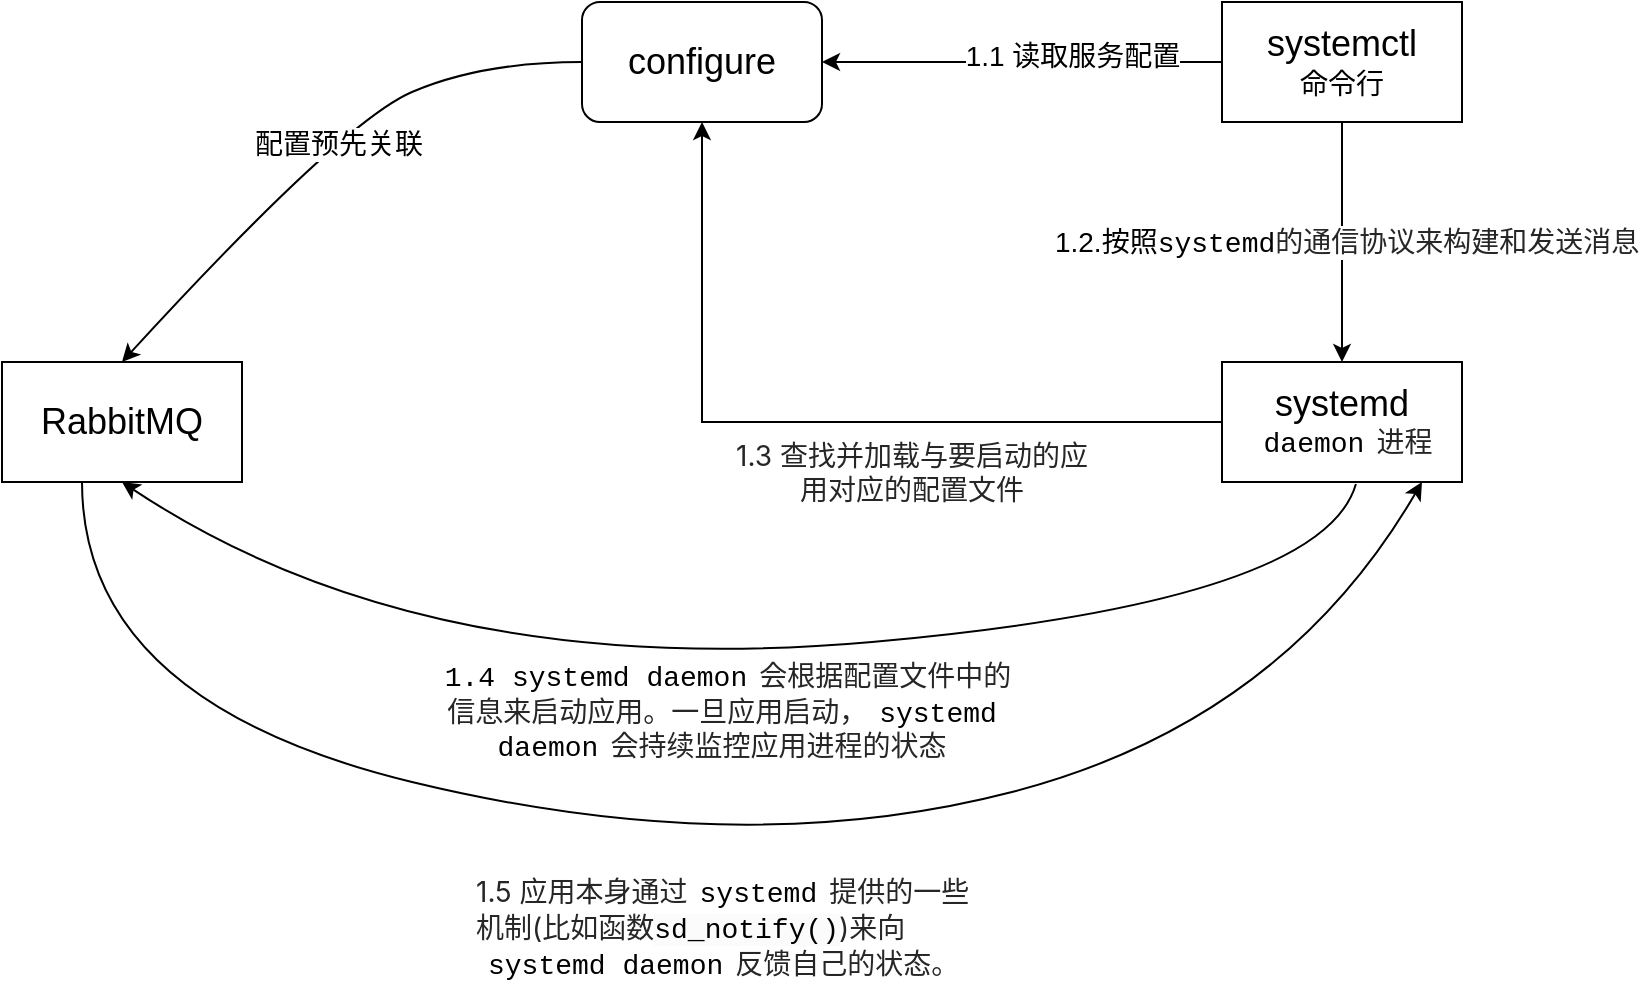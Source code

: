 <mxfile version="26.0.6">
  <diagram name="第 1 页" id="HoKP_vbM25ogzjFkeZG_">
    <mxGraphModel dx="2069" dy="769" grid="1" gridSize="10" guides="1" tooltips="1" connect="1" arrows="1" fold="1" page="1" pageScale="1" pageWidth="827" pageHeight="1169" math="0" shadow="0">
      <root>
        <mxCell id="0" />
        <mxCell id="1" parent="0" />
        <mxCell id="fNBpvGHN1iZ3Em6MJ2G6-1" value="&lt;font style=&quot;font-size: 18px;&quot;&gt;systemctl&lt;/font&gt;&lt;div&gt;&lt;font style=&quot;font-size: 14px;&quot;&gt;命令行&lt;/font&gt;&lt;/div&gt;" style="rounded=0;whiteSpace=wrap;html=1;" parent="1" vertex="1">
          <mxGeometry x="283" y="110" width="120" height="60" as="geometry" />
        </mxCell>
        <mxCell id="fNBpvGHN1iZ3Em6MJ2G6-2" value="&lt;font style=&quot;font-size: 18px;&quot;&gt;systemd&lt;/font&gt;&lt;div&gt;&lt;font style=&quot;font-size: 14px;&quot;&gt;&lt;code style=&quot;-webkit-font-smoothing: antialiased; box-sizing: border-box; -webkit-tap-highlight-color: rgba(0, 0, 0, 0); background: var(--color-inline-code-background); border-radius: 4px; color: initial; margin: 0px 2px; font-family: Menlo, Monaco, Consolas, &amp;quot;Courier New&amp;quot;, monospace; padding: 2px 4px; overflow-anchor: auto; text-align: left;&quot;&gt;daemon&lt;/code&gt;&lt;span style=&quot;color: rgba(0, 0, 0, 0.85); font-family: Inter, -apple-system, &amp;quot;system-ui&amp;quot;, &amp;quot;Segoe UI&amp;quot;, &amp;quot;SF Pro SC&amp;quot;, &amp;quot;SF Pro Display&amp;quot;, &amp;quot;SF Pro Icons&amp;quot;, &amp;quot;PingFang SC&amp;quot;, &amp;quot;Hiragino Sans GB&amp;quot;, &amp;quot;Microsoft YaHei&amp;quot;, &amp;quot;Helvetica Neue&amp;quot;, Helvetica, Arial, sans-serif; text-align: left; background-color: rgb(255, 255, 255);&quot;&gt;进程&lt;/span&gt;&lt;/font&gt;&lt;/div&gt;" style="rounded=0;whiteSpace=wrap;html=1;" parent="1" vertex="1">
          <mxGeometry x="283" y="290" width="120" height="60" as="geometry" />
        </mxCell>
        <mxCell id="fNBpvGHN1iZ3Em6MJ2G6-3" value="&lt;font style=&quot;font-size: 18px;&quot;&gt;RabbitMQ&lt;/font&gt;" style="rounded=0;whiteSpace=wrap;html=1;" parent="1" vertex="1">
          <mxGeometry x="-327" y="290" width="120" height="60" as="geometry" />
        </mxCell>
        <mxCell id="fNBpvGHN1iZ3Em6MJ2G6-4" value="&lt;font style=&quot;font-size: 18px;&quot;&gt;configure&lt;/font&gt;" style="rounded=1;whiteSpace=wrap;html=1;" parent="1" vertex="1">
          <mxGeometry x="-37" y="110" width="120" height="60" as="geometry" />
        </mxCell>
        <mxCell id="fNBpvGHN1iZ3Em6MJ2G6-5" value="" style="curved=1;endArrow=classic;html=1;rounded=0;exitX=0;exitY=0.5;exitDx=0;exitDy=0;entryX=0.5;entryY=0;entryDx=0;entryDy=0;" parent="1" source="fNBpvGHN1iZ3Em6MJ2G6-4" target="fNBpvGHN1iZ3Em6MJ2G6-3" edge="1">
          <mxGeometry width="50" height="50" relative="1" as="geometry">
            <mxPoint x="-157" y="170" as="sourcePoint" />
            <mxPoint x="-107" y="120" as="targetPoint" />
            <Array as="points">
              <mxPoint x="-87" y="140" />
              <mxPoint x="-157" y="170" />
            </Array>
          </mxGeometry>
        </mxCell>
        <mxCell id="fNBpvGHN1iZ3Em6MJ2G6-6" value="&lt;font style=&quot;font-size: 14px;&quot;&gt;配置预先关联&lt;/font&gt;" style="edgeLabel;html=1;align=center;verticalAlign=middle;resizable=0;points=[];" parent="fNBpvGHN1iZ3Em6MJ2G6-5" vertex="1" connectable="0">
          <mxGeometry x="-0.054" y="5" relative="1" as="geometry">
            <mxPoint x="1" as="offset" />
          </mxGeometry>
        </mxCell>
        <mxCell id="fNBpvGHN1iZ3Em6MJ2G6-7" value="" style="endArrow=classic;html=1;rounded=0;exitX=0;exitY=0.5;exitDx=0;exitDy=0;entryX=1;entryY=0.5;entryDx=0;entryDy=0;" parent="1" source="fNBpvGHN1iZ3Em6MJ2G6-1" target="fNBpvGHN1iZ3Em6MJ2G6-4" edge="1">
          <mxGeometry width="50" height="50" relative="1" as="geometry">
            <mxPoint x="-7" y="370" as="sourcePoint" />
            <mxPoint x="43" y="320" as="targetPoint" />
          </mxGeometry>
        </mxCell>
        <mxCell id="fNBpvGHN1iZ3Em6MJ2G6-8" value="&lt;font style=&quot;font-size: 14px;&quot;&gt;1.1 读取服务配置&lt;/font&gt;" style="edgeLabel;html=1;align=center;verticalAlign=middle;resizable=0;points=[];" parent="fNBpvGHN1iZ3Em6MJ2G6-7" vertex="1" connectable="0">
          <mxGeometry x="-0.249" y="-3" relative="1" as="geometry">
            <mxPoint as="offset" />
          </mxGeometry>
        </mxCell>
        <mxCell id="fNBpvGHN1iZ3Em6MJ2G6-9" value="" style="endArrow=classic;html=1;rounded=0;entryX=0.5;entryY=0;entryDx=0;entryDy=0;" parent="1" target="fNBpvGHN1iZ3Em6MJ2G6-2" edge="1">
          <mxGeometry width="50" height="50" relative="1" as="geometry">
            <mxPoint x="343" y="170" as="sourcePoint" />
            <mxPoint x="393" y="120" as="targetPoint" />
          </mxGeometry>
        </mxCell>
        <mxCell id="fNBpvGHN1iZ3Em6MJ2G6-10" value="&lt;font style=&quot;font-size: 14px;&quot;&gt;1.2.按照&lt;font face=&quot;Menlo, Monaco, Consolas, Courier New, monospace&quot;&gt;systemd&lt;/font&gt;&lt;span style=&quot;color: rgba(0, 0, 0, 0.85); font-family: Inter, -apple-system, &amp;quot;system-ui&amp;quot;, &amp;quot;Segoe UI&amp;quot;, &amp;quot;SF Pro SC&amp;quot;, &amp;quot;SF Pro Display&amp;quot;, &amp;quot;SF Pro Icons&amp;quot;, &amp;quot;PingFang SC&amp;quot;, &amp;quot;Hiragino Sans GB&amp;quot;, &amp;quot;Microsoft YaHei&amp;quot;, &amp;quot;Helvetica Neue&amp;quot;, Helvetica, Arial, sans-serif; text-align: left; text-wrap-mode: wrap;&quot;&gt;的通信协议来构建和发送消息&lt;/span&gt;&amp;nbsp;&lt;/font&gt;" style="edgeLabel;html=1;align=center;verticalAlign=middle;resizable=0;points=[];" parent="fNBpvGHN1iZ3Em6MJ2G6-9" vertex="1" connectable="0">
          <mxGeometry x="-0.132" y="4" relative="1" as="geometry">
            <mxPoint y="8" as="offset" />
          </mxGeometry>
        </mxCell>
        <mxCell id="UjmnYeG88OWWbZXPf4SQ-3" value="" style="endArrow=classic;html=1;rounded=0;exitX=0;exitY=0.5;exitDx=0;exitDy=0;entryX=0.5;entryY=1;entryDx=0;entryDy=0;" parent="1" source="fNBpvGHN1iZ3Em6MJ2G6-2" target="fNBpvGHN1iZ3Em6MJ2G6-4" edge="1">
          <mxGeometry width="50" height="50" relative="1" as="geometry">
            <mxPoint x="33" y="420" as="sourcePoint" />
            <mxPoint x="83" y="370" as="targetPoint" />
            <Array as="points">
              <mxPoint x="23" y="320" />
            </Array>
          </mxGeometry>
        </mxCell>
        <mxCell id="UjmnYeG88OWWbZXPf4SQ-8" value="&lt;font style=&quot;font-size: 14px;&quot;&gt;&lt;span style=&quot;color: rgba(0, 0, 0, 0.85); font-family: Inter, -apple-system, &amp;quot;system-ui&amp;quot;, &amp;quot;Segoe UI&amp;quot;, &amp;quot;SF Pro SC&amp;quot;, &amp;quot;SF Pro Display&amp;quot;, &amp;quot;SF Pro Icons&amp;quot;, &amp;quot;PingFang SC&amp;quot;, &amp;quot;Hiragino Sans GB&amp;quot;, &amp;quot;Microsoft YaHei&amp;quot;, &amp;quot;Helvetica Neue&amp;quot;, Helvetica, Arial, sans-serif; text-align: left;&quot;&gt;1.3 查找并加载与要启动&lt;/span&gt;&lt;span style=&quot;background-color: light-dark(rgb(255, 255, 255), rgb(18, 18, 18)); color: light-dark(rgba(0, 0, 0, 0.85), rgb(237, 237, 237)); font-family: Inter, -apple-system, &amp;quot;system-ui&amp;quot;, &amp;quot;Segoe UI&amp;quot;, &amp;quot;SF Pro SC&amp;quot;, &amp;quot;SF Pro Display&amp;quot;, &amp;quot;SF Pro Icons&amp;quot;, &amp;quot;PingFang SC&amp;quot;, &amp;quot;Hiragino Sans GB&amp;quot;, &amp;quot;Microsoft YaHei&amp;quot;, &amp;quot;Helvetica Neue&amp;quot;, Helvetica, Arial, sans-serif; text-align: left;&quot;&gt;的应用对应的配置文件&lt;/span&gt;&lt;/font&gt;&lt;div&gt;&lt;span style=&quot;background-color: rgb(255, 255, 255); color: rgba(0, 0, 0, 0.85); font-family: Inter, -apple-system, &amp;quot;system-ui&amp;quot;, &amp;quot;Segoe UI&amp;quot;, &amp;quot;SF Pro SC&amp;quot;, &amp;quot;SF Pro Display&amp;quot;, &amp;quot;SF Pro Icons&amp;quot;, &amp;quot;PingFang SC&amp;quot;, &amp;quot;Hiragino Sans GB&amp;quot;, &amp;quot;Microsoft YaHei&amp;quot;, &amp;quot;Helvetica Neue&amp;quot;, Helvetica, Arial, sans-serif; font-size: 16px; text-align: left;&quot;&gt;&lt;br&gt;&lt;/span&gt;&lt;/div&gt;" style="text;html=1;align=center;verticalAlign=middle;whiteSpace=wrap;rounded=0;" parent="1" vertex="1">
          <mxGeometry x="33" y="320" width="190" height="70" as="geometry" />
        </mxCell>
        <mxCell id="UjmnYeG88OWWbZXPf4SQ-10" value="&lt;font style=&quot;font-size: 14px;&quot;&gt;&lt;font style=&quot;&quot;&gt;&lt;font style=&quot;&quot;&gt;&lt;code style=&quot;-webkit-font-smoothing: antialiased; box-sizing: border-box; -webkit-tap-highlight-color: rgba(0, 0, 0, 0); background: var(--color-inline-code-background); border-radius: 4px; color: initial; margin: 0px 2px; font-family: Menlo, Monaco, Consolas, &amp;quot;Courier New&amp;quot;, monospace; padding: 2px 4px; overflow-anchor: auto; text-align: left;&quot;&gt;1.4 systemd daemon&lt;/code&gt;&lt;/font&gt;&lt;span style=&quot;color: rgba(0, 0, 0, 0.85); font-family: Inter, -apple-system, &amp;quot;system-ui&amp;quot;, &amp;quot;Segoe UI&amp;quot;, &amp;quot;SF Pro SC&amp;quot;, &amp;quot;SF Pro Display&amp;quot;, &amp;quot;SF Pro Icons&amp;quot;, &amp;quot;PingFang SC&amp;quot;, &amp;quot;Hiragino Sans GB&amp;quot;, &amp;quot;Microsoft YaHei&amp;quot;, &amp;quot;Helvetica Neue&amp;quot;, Helvetica, Arial, sans-serif; text-align: left; background-color: rgb(255, 255, 255);&quot;&gt;会根据配置文件中的信息来启动应用。&lt;/span&gt;&lt;/font&gt;&lt;span style=&quot;background-color: light-dark(rgb(255, 255, 255), rgb(18, 18, 18)); color: light-dark(rgba(0, 0, 0, 0.85), rgb(237, 237, 237)); font-family: Inter, -apple-system, &amp;quot;system-ui&amp;quot;, &amp;quot;Segoe UI&amp;quot;, &amp;quot;SF Pro SC&amp;quot;, &amp;quot;SF Pro Display&amp;quot;, &amp;quot;SF Pro Icons&amp;quot;, &amp;quot;PingFang SC&amp;quot;, &amp;quot;Hiragino Sans GB&amp;quot;, &amp;quot;Microsoft YaHei&amp;quot;, &amp;quot;Helvetica Neue&amp;quot;, Helvetica, Arial, sans-serif; text-align: left;&quot;&gt;一旦应用启动，&lt;/span&gt;&lt;code style=&quot;background: var(--color-inline-code-background); text-align: left; -webkit-font-smoothing: antialiased; box-sizing: border-box; -webkit-tap-highlight-color: rgba(0, 0, 0, 0); border-radius: 4px; color: initial; margin: 0px 2px; font-family: Menlo, Monaco, Consolas, &amp;quot;Courier New&amp;quot;, monospace; padding: 2px 4px; overflow-anchor: auto;&quot;&gt;systemd daemon&lt;/code&gt;&lt;span style=&quot;background-color: light-dark(rgb(255, 255, 255), rgb(18, 18, 18)); color: light-dark(rgba(0, 0, 0, 0.85), rgb(237, 237, 237)); font-family: Inter, -apple-system, &amp;quot;system-ui&amp;quot;, &amp;quot;Segoe UI&amp;quot;, &amp;quot;SF Pro SC&amp;quot;, &amp;quot;SF Pro Display&amp;quot;, &amp;quot;SF Pro Icons&amp;quot;, &amp;quot;PingFang SC&amp;quot;, &amp;quot;Hiragino Sans GB&amp;quot;, &amp;quot;Microsoft YaHei&amp;quot;, &amp;quot;Helvetica Neue&amp;quot;, Helvetica, Arial, sans-serif; text-align: left;&quot;&gt;会持续监控应用进程的状态&lt;/span&gt;&lt;/font&gt;" style="text;html=1;align=center;verticalAlign=middle;whiteSpace=wrap;rounded=0;" parent="1" vertex="1">
          <mxGeometry x="-117" y="430" width="300" height="70" as="geometry" />
        </mxCell>
        <mxCell id="UjmnYeG88OWWbZXPf4SQ-11" value="" style="curved=1;endArrow=classic;html=1;rounded=0;exitX=0.558;exitY=1.017;exitDx=0;exitDy=0;exitPerimeter=0;entryX=0.5;entryY=1;entryDx=0;entryDy=0;" parent="1" source="fNBpvGHN1iZ3Em6MJ2G6-2" target="fNBpvGHN1iZ3Em6MJ2G6-3" edge="1">
          <mxGeometry width="50" height="50" relative="1" as="geometry">
            <mxPoint x="-117" y="500" as="sourcePoint" />
            <mxPoint x="-67" y="450" as="targetPoint" />
            <Array as="points">
              <mxPoint x="333" y="410" />
              <mxPoint x="-117" y="450" />
            </Array>
          </mxGeometry>
        </mxCell>
        <mxCell id="UjmnYeG88OWWbZXPf4SQ-12" value="&lt;font style=&quot;font-size: 14px;&quot;&gt;&lt;span style=&quot;color: rgba(0, 0, 0, 0.85); font-family: Inter, -apple-system, &amp;quot;system-ui&amp;quot;, &amp;quot;Segoe UI&amp;quot;, &amp;quot;SF Pro SC&amp;quot;, &amp;quot;SF Pro Display&amp;quot;, &amp;quot;SF Pro Icons&amp;quot;, &amp;quot;PingFang SC&amp;quot;, &amp;quot;Hiragino Sans GB&amp;quot;, &amp;quot;Microsoft YaHei&amp;quot;, &amp;quot;Helvetica Neue&amp;quot;, Helvetica, Arial, sans-serif; font-style: normal; font-variant-ligatures: normal; font-variant-caps: normal; font-weight: 400; letter-spacing: normal; orphans: 2; text-align: left; text-indent: 0px; text-transform: none; widows: 2; word-spacing: 0px; -webkit-text-stroke-width: 0px; white-space: normal; background-color: rgb(255, 255, 255); text-decoration-thickness: initial; text-decoration-style: initial; text-decoration-color: initial; float: none; display: inline !important;&quot;&gt;1.5 应用本身通过&lt;/span&gt;&lt;code style=&quot;-webkit-font-smoothing: antialiased; box-sizing: border-box; -webkit-tap-highlight-color: rgba(0, 0, 0, 0); background: var(--color-inline-code-background); border-radius: 4px; color: initial; margin: 0px 2px; font-family: Menlo, Monaco, Consolas, &amp;quot;Courier New&amp;quot;, monospace; padding: 2px 4px; overflow-anchor: auto; font-style: normal; font-variant-ligatures: normal; font-variant-caps: normal; font-weight: 400; letter-spacing: normal; orphans: 2; text-align: left; text-indent: 0px; text-transform: none; widows: 2; word-spacing: 0px; -webkit-text-stroke-width: 0px; white-space: normal; text-decoration-thickness: initial; text-decoration-style: initial; text-decoration-color: initial;&quot;&gt;systemd&lt;/code&gt;&lt;span style=&quot;color: rgba(0, 0, 0, 0.85); font-family: Inter, -apple-system, &amp;quot;system-ui&amp;quot;, &amp;quot;Segoe UI&amp;quot;, &amp;quot;SF Pro SC&amp;quot;, &amp;quot;SF Pro Display&amp;quot;, &amp;quot;SF Pro Icons&amp;quot;, &amp;quot;PingFang SC&amp;quot;, &amp;quot;Hiragino Sans GB&amp;quot;, &amp;quot;Microsoft YaHei&amp;quot;, &amp;quot;Helvetica Neue&amp;quot;, Helvetica, Arial, sans-serif; font-style: normal; font-variant-ligatures: normal; font-variant-caps: normal; font-weight: 400; letter-spacing: normal; orphans: 2; text-align: left; text-indent: 0px; text-transform: none; widows: 2; word-spacing: 0px; -webkit-text-stroke-width: 0px; white-space: normal; background-color: rgb(255, 255, 255); text-decoration-thickness: initial; text-decoration-style: initial; text-decoration-color: initial; float: none; display: inline !important;&quot;&gt;提供的一些机制(比如函数&lt;span style=&quot;color: rgb(0, 0, 0); font-family: Menlo, Monaco, Consolas, &amp;quot;Courier New&amp;quot;, monospace; background-color: rgb(251, 251, 251);&quot;&gt;sd_notify()&lt;/span&gt;)来向&lt;/span&gt;&lt;code style=&quot;-webkit-font-smoothing: antialiased; box-sizing: border-box; -webkit-tap-highlight-color: rgba(0, 0, 0, 0); background: var(--color-inline-code-background); border-radius: 4px; color: initial; margin: 0px 2px; font-family: Menlo, Monaco, Consolas, &amp;quot;Courier New&amp;quot;, monospace; padding: 2px 4px; overflow-anchor: auto; font-style: normal; font-variant-ligatures: normal; font-variant-caps: normal; font-weight: 400; letter-spacing: normal; orphans: 2; text-align: left; text-indent: 0px; text-transform: none; widows: 2; word-spacing: 0px; -webkit-text-stroke-width: 0px; white-space: normal; text-decoration-thickness: initial; text-decoration-style: initial; text-decoration-color: initial;&quot;&gt;systemd daemon&lt;/code&gt;&lt;span style=&quot;color: rgba(0, 0, 0, 0.85); font-family: Inter, -apple-system, &amp;quot;system-ui&amp;quot;, &amp;quot;Segoe UI&amp;quot;, &amp;quot;SF Pro SC&amp;quot;, &amp;quot;SF Pro Display&amp;quot;, &amp;quot;SF Pro Icons&amp;quot;, &amp;quot;PingFang SC&amp;quot;, &amp;quot;Hiragino Sans GB&amp;quot;, &amp;quot;Microsoft YaHei&amp;quot;, &amp;quot;Helvetica Neue&amp;quot;, Helvetica, Arial, sans-serif; font-style: normal; font-variant-ligatures: normal; font-variant-caps: normal; font-weight: 400; letter-spacing: normal; orphans: 2; text-align: left; text-indent: 0px; text-transform: none; widows: 2; word-spacing: 0px; -webkit-text-stroke-width: 0px; white-space: normal; background-color: rgb(255, 255, 255); text-decoration-thickness: initial; text-decoration-style: initial; text-decoration-color: initial; float: none; display: inline !important;&quot;&gt;反馈自己的状态。&lt;/span&gt;&lt;/font&gt;" style="text;whiteSpace=wrap;html=1;" parent="1" vertex="1">
          <mxGeometry x="-92" y="540" width="250" height="60" as="geometry" />
        </mxCell>
        <mxCell id="UjmnYeG88OWWbZXPf4SQ-13" value="" style="curved=1;endArrow=classic;html=1;rounded=0;entryX=0.75;entryY=1;entryDx=0;entryDy=0;exitX=0.25;exitY=1;exitDx=0;exitDy=0;" parent="1" edge="1">
          <mxGeometry width="50" height="50" relative="1" as="geometry">
            <mxPoint x="-287" y="350" as="sourcePoint" />
            <mxPoint x="383" y="350" as="targetPoint" />
            <Array as="points">
              <mxPoint x="-287" y="460" />
              <mxPoint x="43" y="540" />
              <mxPoint x="313" y="470" />
            </Array>
          </mxGeometry>
        </mxCell>
      </root>
    </mxGraphModel>
  </diagram>
</mxfile>
